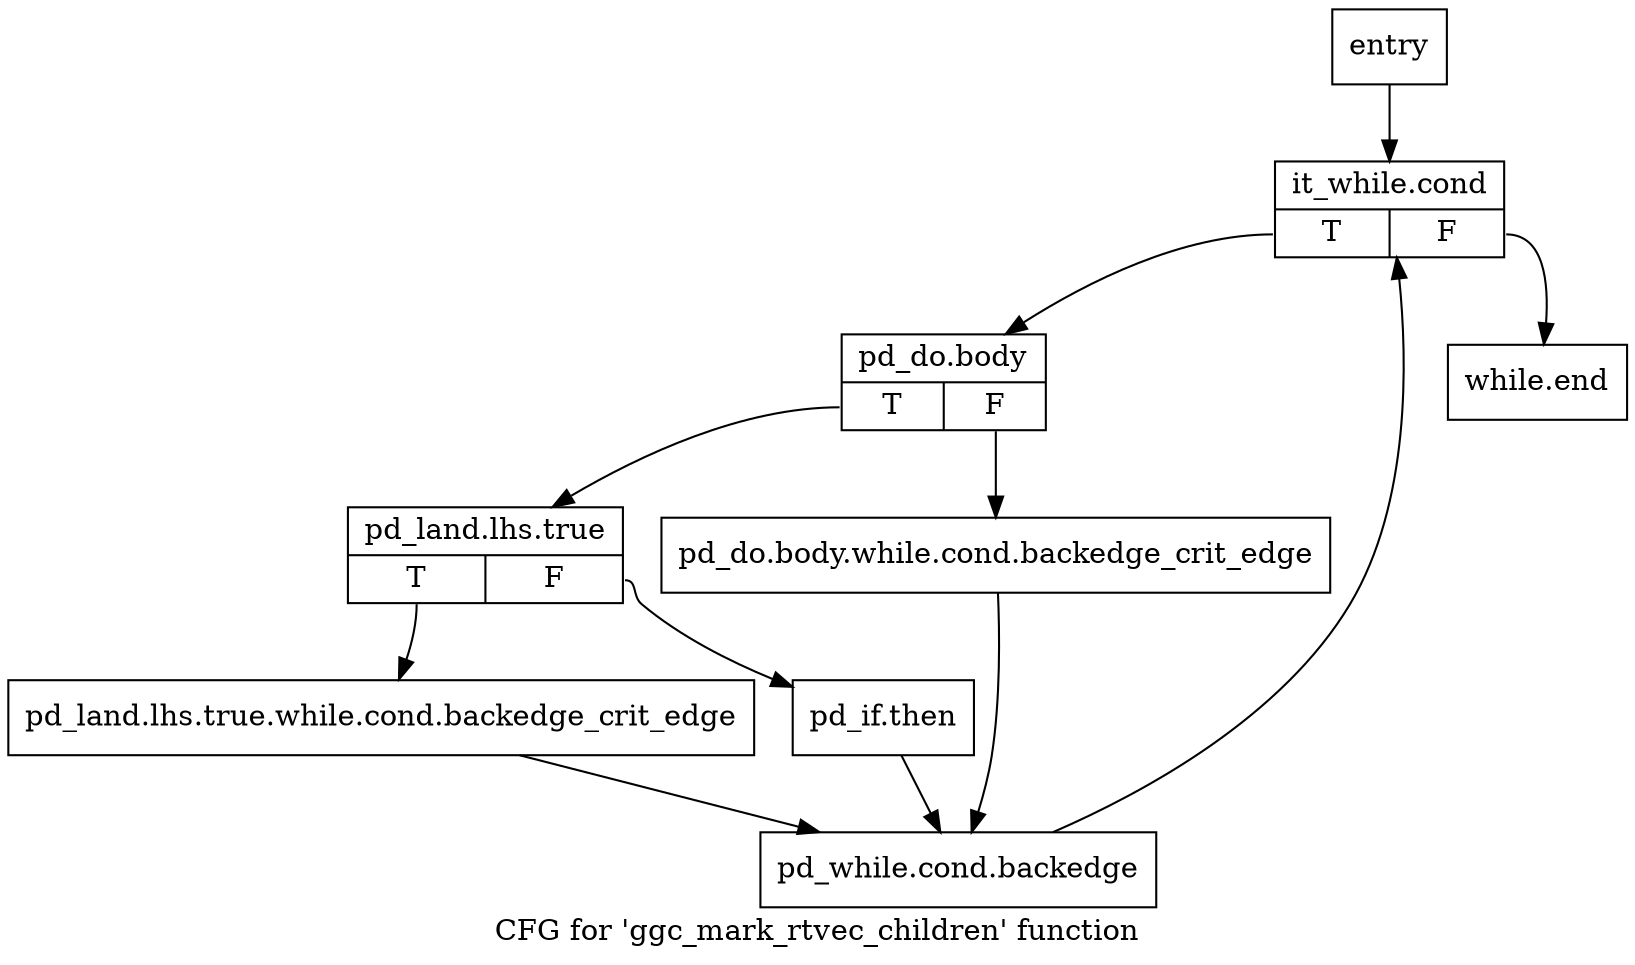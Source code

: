 digraph "CFG for 'ggc_mark_rtvec_children' function" {
	label="CFG for 'ggc_mark_rtvec_children' function";

	Node0x4f24e00 [shape=record,label="{entry}"];
	Node0x4f24e00 -> Node0x4f24e50;
	Node0x4f24e50 [shape=record,label="{it_while.cond|{<s0>T|<s1>F}}"];
	Node0x4f24e50:s0 -> Node0x4f24ea0;
	Node0x4f24e50:s1 -> Node0x4f25080;
	Node0x4f24ea0 [shape=record,label="{pd_do.body|{<s0>T|<s1>F}}"];
	Node0x4f24ea0:s0 -> Node0x4f24f90;
	Node0x4f24ea0:s1 -> Node0x4f24ef0;
	Node0x4f24ef0 [shape=record,label="{pd_do.body.while.cond.backedge_crit_edge}"];
	Node0x4f24ef0 -> Node0x4f24f40;
	Node0x4f24f40 [shape=record,label="{pd_while.cond.backedge}"];
	Node0x4f24f40 -> Node0x4f24e50;
	Node0x4f24f90 [shape=record,label="{pd_land.lhs.true|{<s0>T|<s1>F}}"];
	Node0x4f24f90:s0 -> Node0x4f24fe0;
	Node0x4f24f90:s1 -> Node0x4f25030;
	Node0x4f24fe0 [shape=record,label="{pd_land.lhs.true.while.cond.backedge_crit_edge}"];
	Node0x4f24fe0 -> Node0x4f24f40;
	Node0x4f25030 [shape=record,label="{pd_if.then}"];
	Node0x4f25030 -> Node0x4f24f40;
	Node0x4f25080 [shape=record,label="{while.end}"];
}
